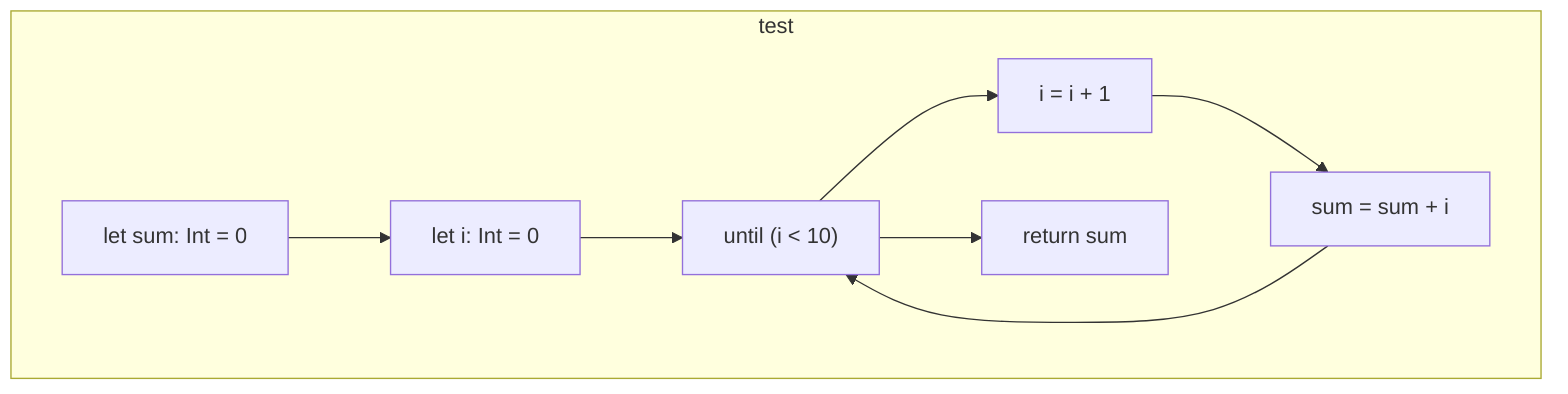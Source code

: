 graph TD
subgraph test
    test_141["let sum: Int = 0"]
    test_142["let i: Int = 0"]
    test_144["until (i &lt; 10)"]
    test_146["i = i + 1"]
    test_148["sum = sum + i"]
    test_151["return sum"]:::exitNode
    test_141 --> test_142
    test_142 --> test_144
    test_144 --> test_146
    test_146 --> test_148
    test_148 --> test_144
    test_144 --> test_151
end